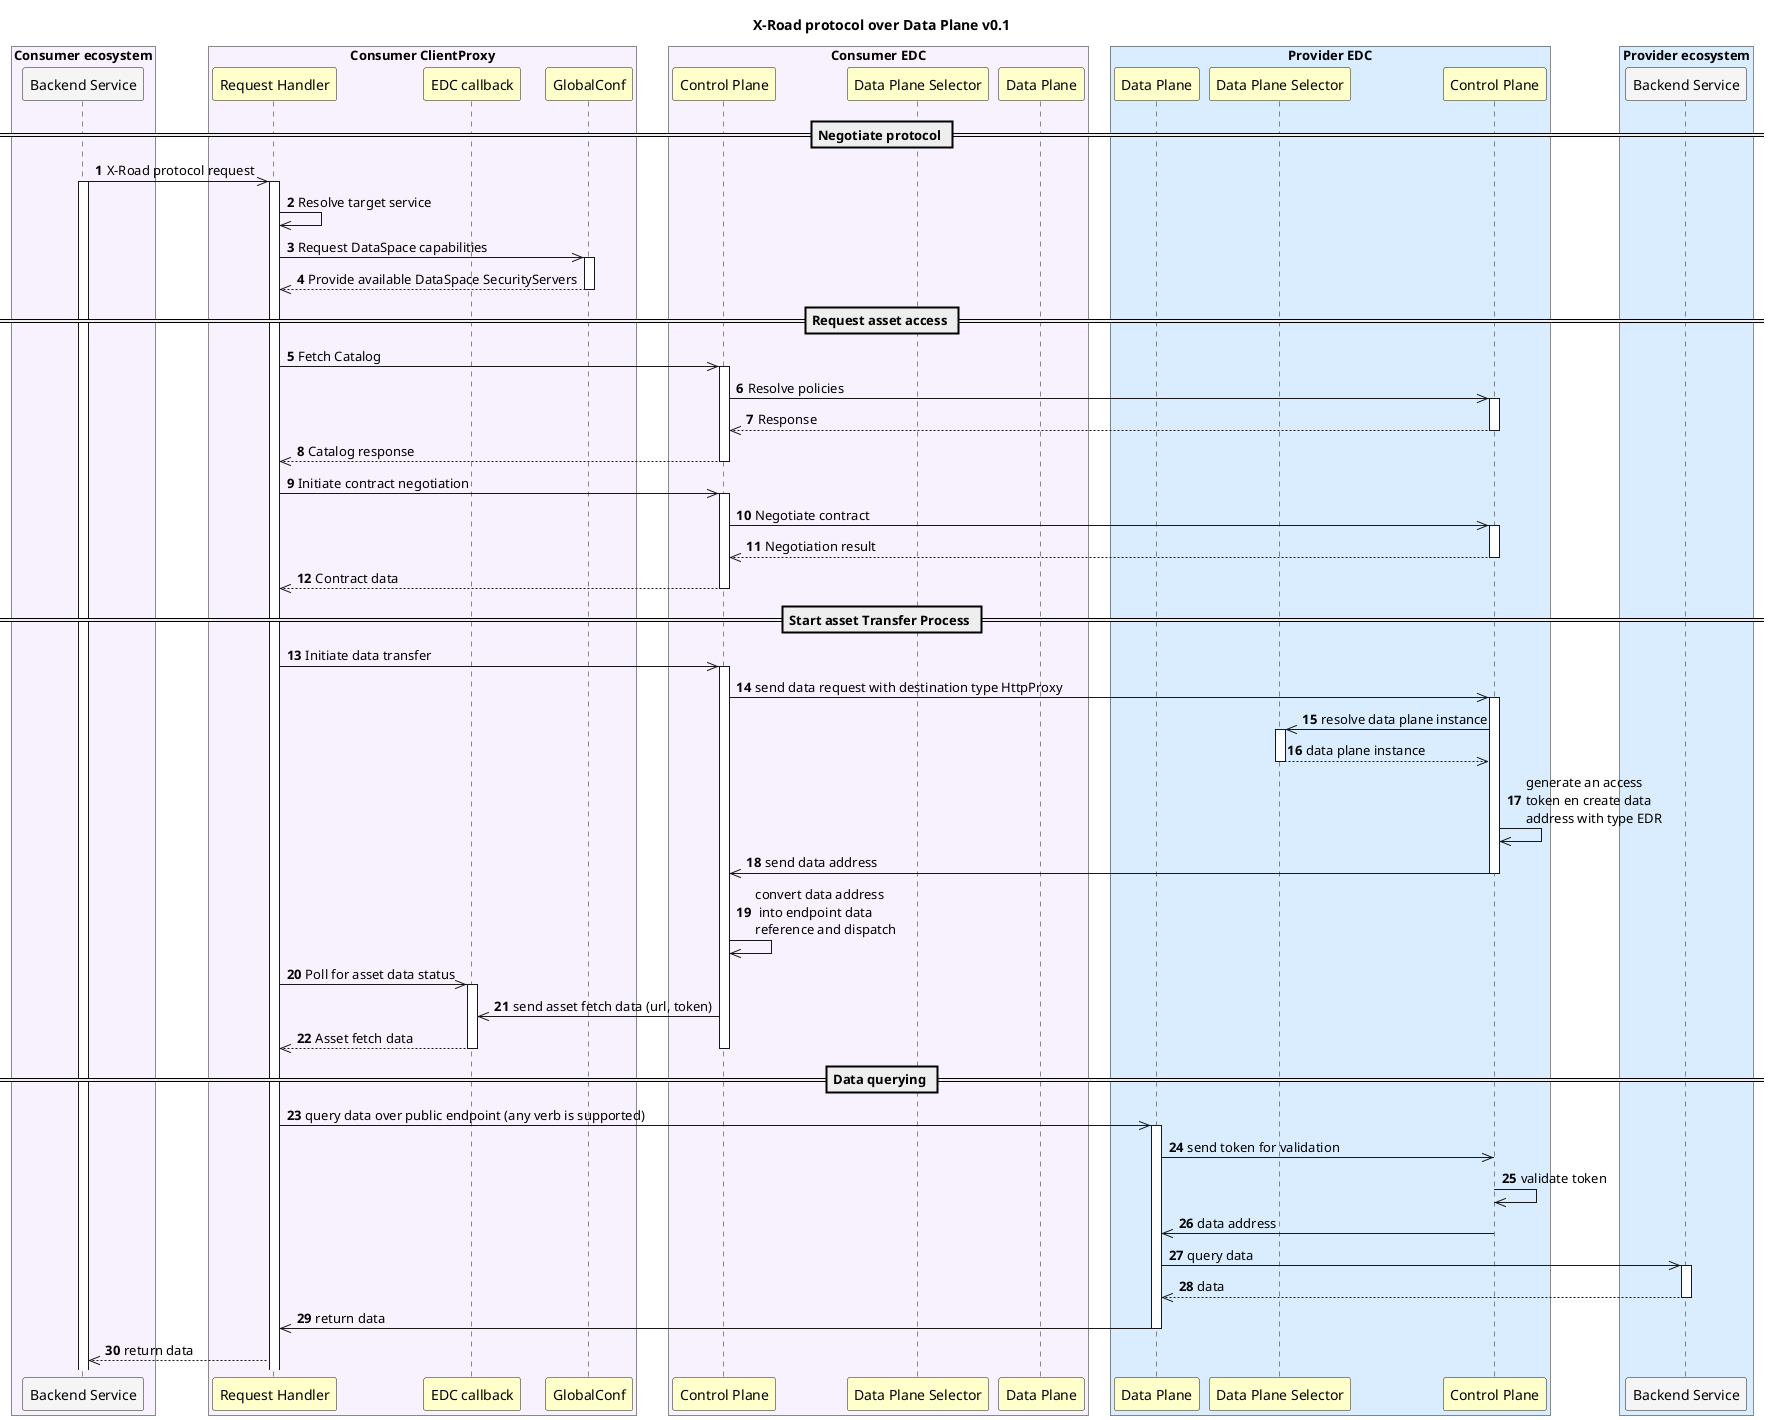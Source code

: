 @startuml

skinParam NoteBackgroundColor WhiteSmoke
skinParam NoteFontColor Black
skinParam ParticipantBackgroundColor WhiteSmoke
skinParam ActorBackgroundColor WhiteSmoke
skinParam AgentBackgroundColor White
skinParam AgentBorderColor SkyBlue
skinparam shadowing false
skinparam BoxPadding 10

!define ConsumerColor f8f2ff
!define ProviderColor d9edff
!define WarningColor Business
!define LeadColor Technology

autonumber

box "Consumer ecosystem" #ConsumerColor
    participant C_BE as "Backend Service"
end box

box "Consumer ClientProxy" #ConsumerColor
    participant C_HANDLER as "Request Handler" #Business
    participant C_EDC_CALLBACK as "EDC callback" #Business
    participant C_GLOBAL_CONF as "GlobalConf" #Business
end box

box "Consumer EDC" #ConsumerColor
    participant C_EDC_CP as "Control Plane" #Business
    participant C_EDC_DPS as "Data Plane Selector" #Business
    participant C_EDC_DP as "Data Plane" #Business
end box

box "Provider EDC" #ProviderColor
    participant P_EDC_DP as "Data Plane" #Business
    participant P_EDC_DPS as "Data Plane Selector" #Business
    participant P_EDC_CP as "Control Plane" #Business
end box

box "Provider ecosystem" #ProviderColor
    participant P_BE as "Backend Service"
end box

title
 **X-Road protocol over Data Plane v0.1**
end title
autonumber 1

== Negotiate protocol ==
C_BE ->> C_HANDLER : X-Road protocol request
activate C_BE

activate C_HANDLER
C_HANDLER ->> C_HANDLER: Resolve target service
C_HANDLER ->> C_GLOBAL_CONF: Request DataSpace capabilities 
activate C_GLOBAL_CONF
return Provide available DataSpace SecurityServers
deactivate C_GLOBAL_CONF

== Request asset access ==

C_HANDLER ->> C_EDC_CP: Fetch Catalog
activate C_EDC_CP
C_EDC_CP ->> P_EDC_CP: Resolve policies
activate P_EDC_CP
return Response
return Catalog response


C_HANDLER ->> C_EDC_CP: Initiate contract negotiation
activate C_EDC_CP
C_EDC_CP ->> P_EDC_CP: Negotiate contract
activate P_EDC_CP
return Negotiation result
return Contract data


== Start asset Transfer Process ==
C_HANDLER ->> C_EDC_CP: Initiate data transfer
activate C_EDC_CP

C_EDC_CP ->> P_EDC_CP : send data request with destination type HttpProxy
activate P_EDC_CP
P_EDC_CP ->> P_EDC_DPS : resolve data plane instance
activate P_EDC_DPS
return data plane instance
P_EDC_CP ->> P_EDC_CP : generate an access\ntoken en create data\naddress with type EDR
P_EDC_CP ->> C_EDC_CP : send data address

deactivate P_EDC_CP
C_EDC_CP ->> C_EDC_CP : convert data address\n into endpoint data\nreference and dispatch


C_HANDLER ->> C_EDC_CALLBACK: Poll for asset data status
activate C_EDC_CALLBACK
C_EDC_CP ->> C_EDC_CALLBACK: send asset fetch data (url, token)

return Asset fetch data
deactivate C_EDC_CP
deactivate C_EDC_CALLBACK

== Data querying ==

C_HANDLER ->> P_EDC_DP : query data over public endpoint (any verb is supported)

activate P_EDC_DP
P_EDC_DP ->> P_EDC_CP : send token for validation
P_EDC_CP ->> P_EDC_CP : validate token
P_EDC_CP ->> P_EDC_DP : data address
deactivate P_EDC_CP
P_EDC_DP ->> P_BE : query data
activate P_BE
return data
P_EDC_DP ->> C_HANDLER : return data
deactivate P_EDC_DP

C_BE <<-- C_HANDLER : return data

@enduml